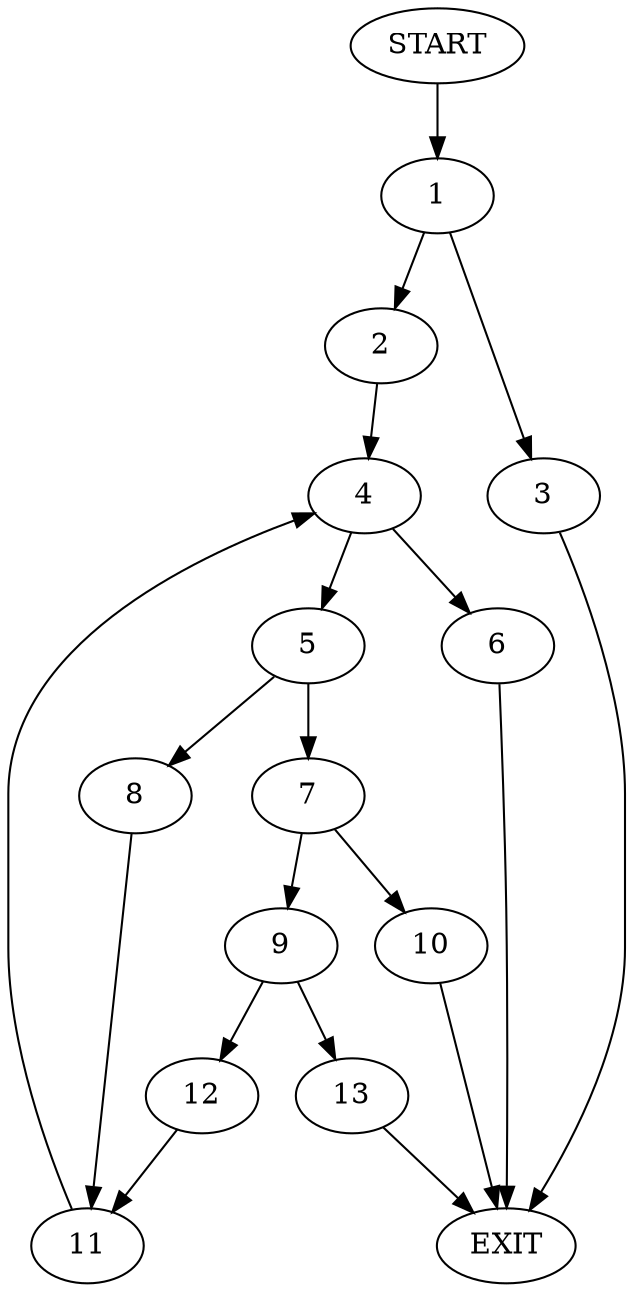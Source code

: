digraph {
0 [label="START"]
14 [label="EXIT"]
0 -> 1
1 -> 2
1 -> 3
2 -> 4
3 -> 14
4 -> 5
4 -> 6
6 -> 14
5 -> 7
5 -> 8
7 -> 9
7 -> 10
8 -> 11
11 -> 4
9 -> 12
9 -> 13
10 -> 14
13 -> 14
12 -> 11
}
